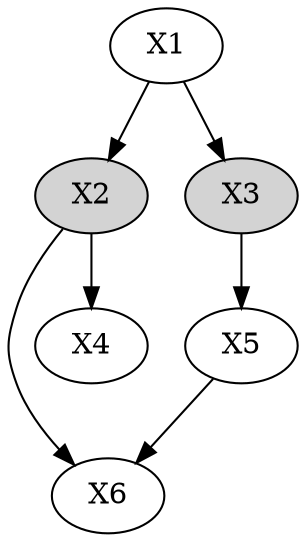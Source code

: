 digraph {
    X2 [style="filled"];
    X3 [style="filled"];
    X1->X3;
    X1->X2;
    X3->X5;
    X2->X6;
    X5->X6;
    X2->X4;
}
